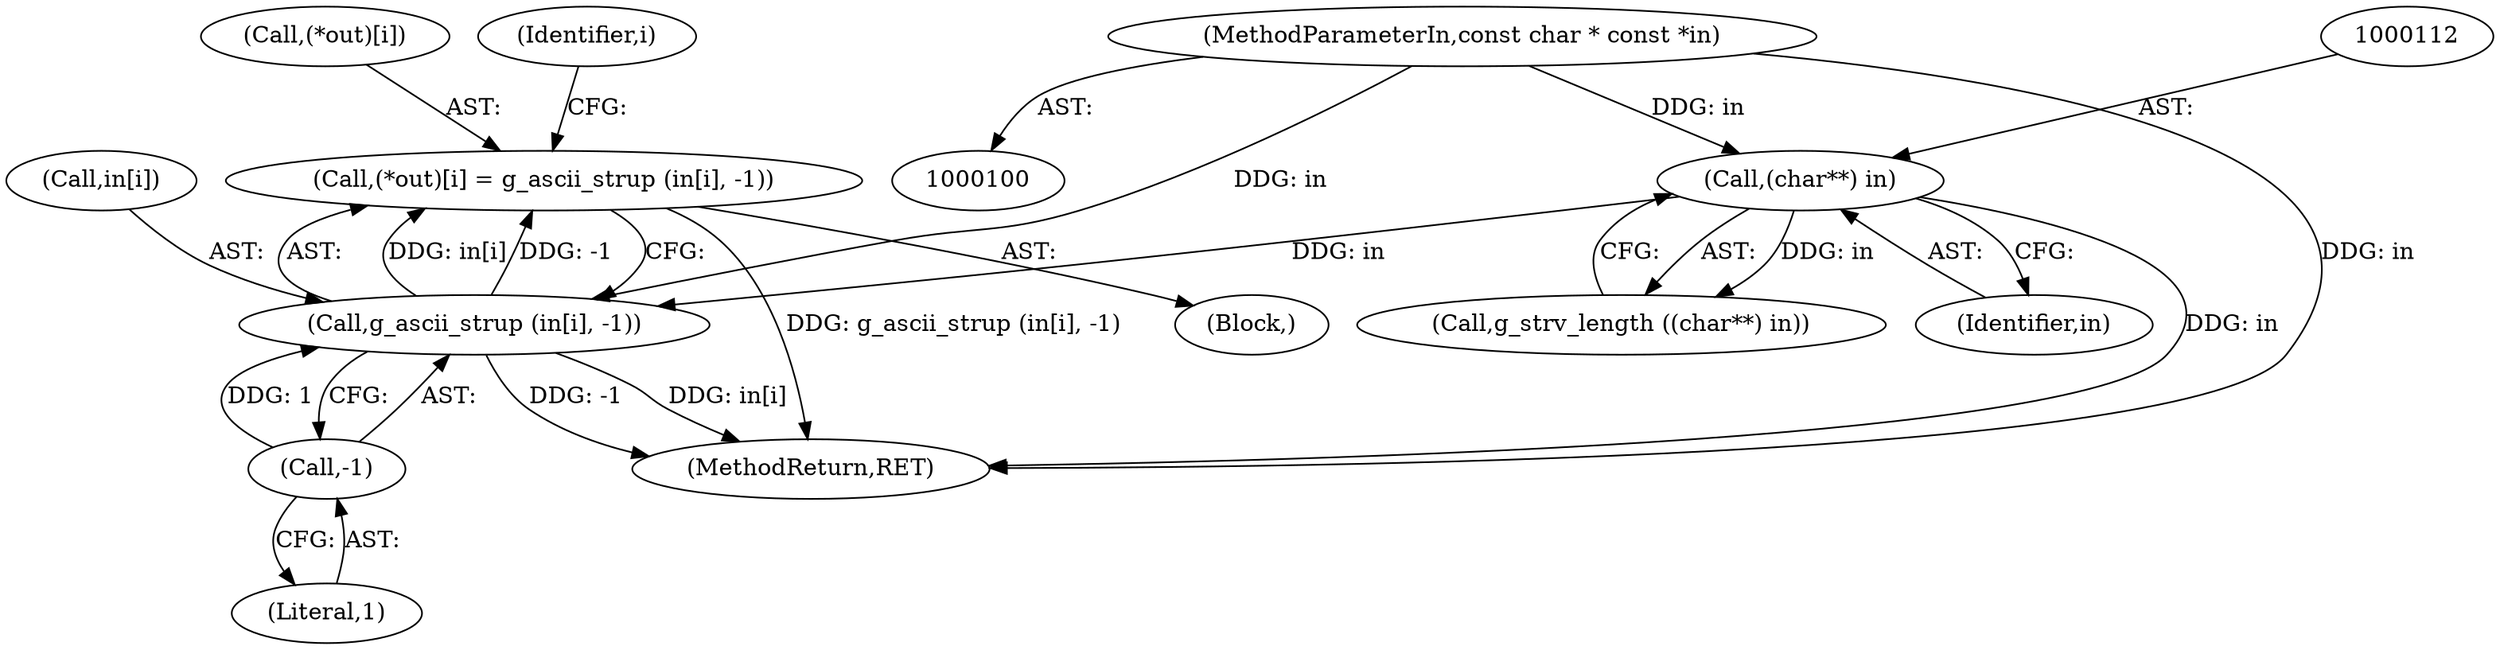 digraph "1_dbus_9a6bce9b615abca6068348c1606ba8eaf13d9ae0_30@array" {
"1000124" [label="(Call,(*out)[i] = g_ascii_strup (in[i], -1))"];
"1000129" [label="(Call,g_ascii_strup (in[i], -1))"];
"1000111" [label="(Call,(char**) in)"];
"1000102" [label="(MethodParameterIn,const char * const *in)"];
"1000133" [label="(Call,-1)"];
"1000133" [label="(Call,-1)"];
"1000111" [label="(Call,(char**) in)"];
"1000122" [label="(Identifier,i)"];
"1000123" [label="(Block,)"];
"1000124" [label="(Call,(*out)[i] = g_ascii_strup (in[i], -1))"];
"1000110" [label="(Call,g_strv_length ((char**) in))"];
"1000129" [label="(Call,g_ascii_strup (in[i], -1))"];
"1000134" [label="(Literal,1)"];
"1000125" [label="(Call,(*out)[i])"];
"1000102" [label="(MethodParameterIn,const char * const *in)"];
"1000113" [label="(Identifier,in)"];
"1000130" [label="(Call,in[i])"];
"1000143" [label="(MethodReturn,RET)"];
"1000124" -> "1000123"  [label="AST: "];
"1000124" -> "1000129"  [label="CFG: "];
"1000125" -> "1000124"  [label="AST: "];
"1000129" -> "1000124"  [label="AST: "];
"1000122" -> "1000124"  [label="CFG: "];
"1000124" -> "1000143"  [label="DDG: g_ascii_strup (in[i], -1)"];
"1000129" -> "1000124"  [label="DDG: in[i]"];
"1000129" -> "1000124"  [label="DDG: -1"];
"1000129" -> "1000133"  [label="CFG: "];
"1000130" -> "1000129"  [label="AST: "];
"1000133" -> "1000129"  [label="AST: "];
"1000129" -> "1000143"  [label="DDG: in[i]"];
"1000129" -> "1000143"  [label="DDG: -1"];
"1000111" -> "1000129"  [label="DDG: in"];
"1000102" -> "1000129"  [label="DDG: in"];
"1000133" -> "1000129"  [label="DDG: 1"];
"1000111" -> "1000110"  [label="AST: "];
"1000111" -> "1000113"  [label="CFG: "];
"1000112" -> "1000111"  [label="AST: "];
"1000113" -> "1000111"  [label="AST: "];
"1000110" -> "1000111"  [label="CFG: "];
"1000111" -> "1000143"  [label="DDG: in"];
"1000111" -> "1000110"  [label="DDG: in"];
"1000102" -> "1000111"  [label="DDG: in"];
"1000102" -> "1000100"  [label="AST: "];
"1000102" -> "1000143"  [label="DDG: in"];
"1000133" -> "1000134"  [label="CFG: "];
"1000134" -> "1000133"  [label="AST: "];
}
